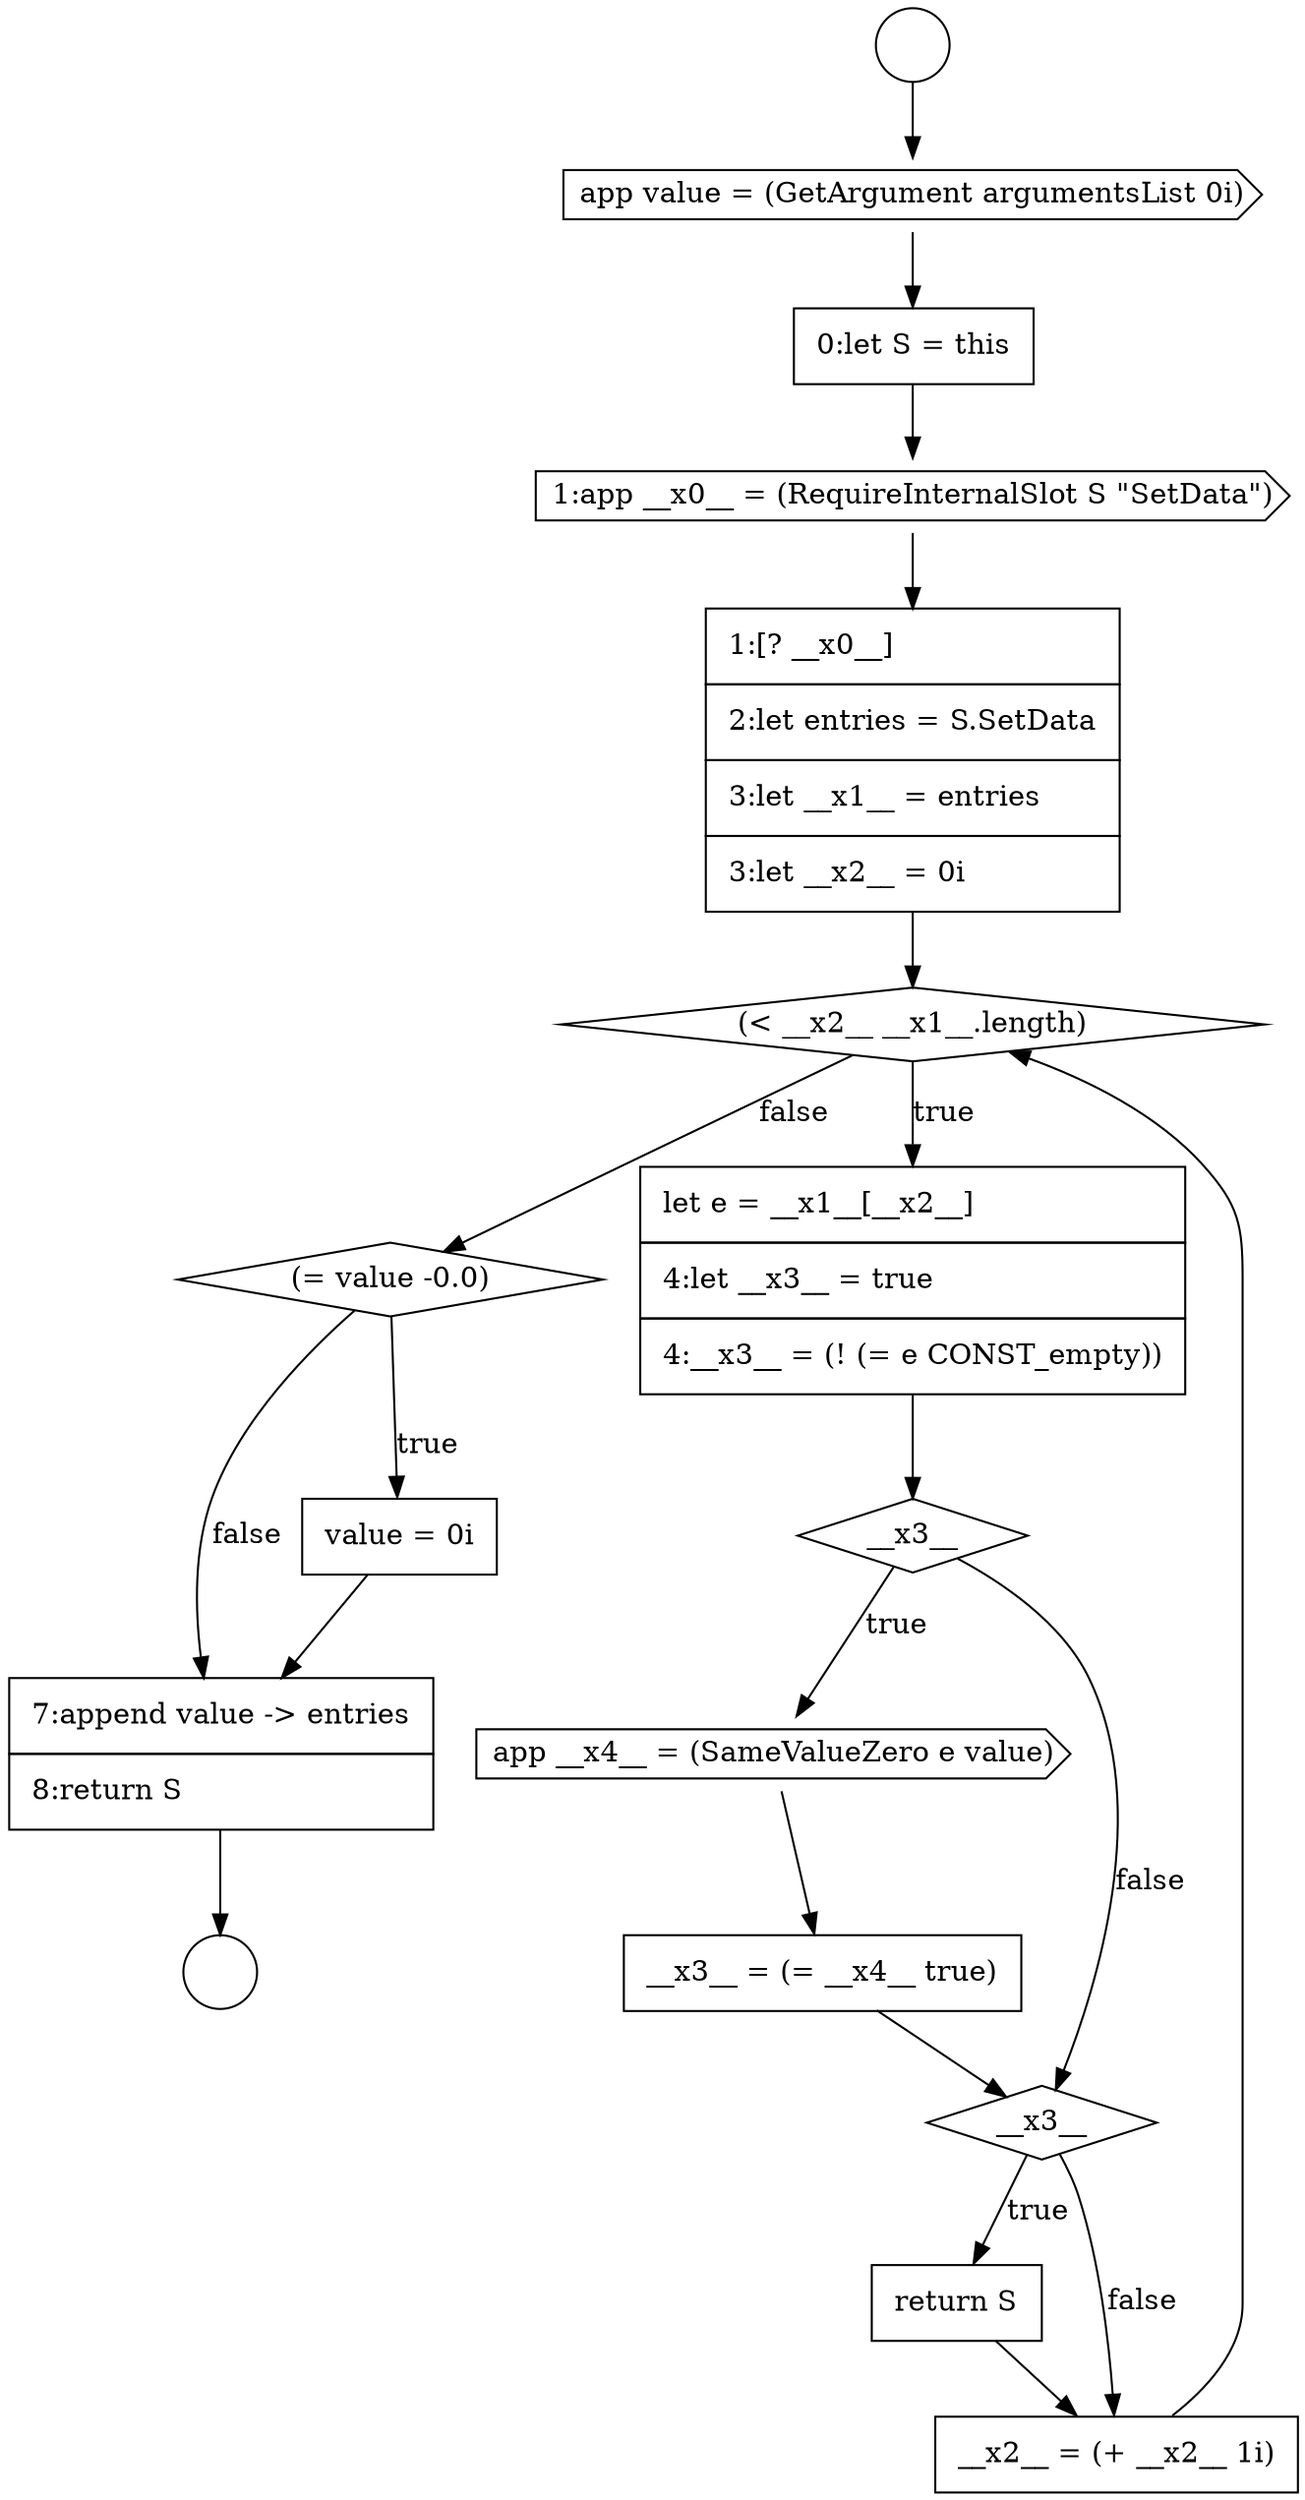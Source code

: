digraph {
  node17473 [shape=cds, label=<<font color="black">1:app __x0__ = (RequireInternalSlot S &quot;SetData&quot;)</font>> color="black" fillcolor="white" style=filled]
  node17475 [shape=diamond, label=<<font color="black">(&lt; __x2__ __x1__.length)</font>> color="black" fillcolor="white" style=filled]
  node17481 [shape=none, margin=0, label=<<font color="black">
    <table border="0" cellborder="1" cellspacing="0" cellpadding="10">
      <tr><td align="left">return S</td></tr>
    </table>
  </font>> color="black" fillcolor="white" style=filled]
  node17485 [shape=none, margin=0, label=<<font color="black">
    <table border="0" cellborder="1" cellspacing="0" cellpadding="10">
      <tr><td align="left">7:append value -&gt; entries</td></tr>
      <tr><td align="left">8:return S</td></tr>
    </table>
  </font>> color="black" fillcolor="white" style=filled]
  node17470 [shape=circle label=" " color="black" fillcolor="white" style=filled]
  node17477 [shape=diamond, label=<<font color="black">__x3__</font>> color="black" fillcolor="white" style=filled]
  node17478 [shape=cds, label=<<font color="black">app __x4__ = (SameValueZero e value)</font>> color="black" fillcolor="white" style=filled]
  node17482 [shape=none, margin=0, label=<<font color="black">
    <table border="0" cellborder="1" cellspacing="0" cellpadding="10">
      <tr><td align="left">__x2__ = (+ __x2__ 1i)</td></tr>
    </table>
  </font>> color="black" fillcolor="white" style=filled]
  node17471 [shape=cds, label=<<font color="black">app value = (GetArgument argumentsList 0i)</font>> color="black" fillcolor="white" style=filled]
  node17480 [shape=diamond, label=<<font color="black">__x3__</font>> color="black" fillcolor="white" style=filled]
  node17472 [shape=none, margin=0, label=<<font color="black">
    <table border="0" cellborder="1" cellspacing="0" cellpadding="10">
      <tr><td align="left">0:let S = this</td></tr>
    </table>
  </font>> color="black" fillcolor="white" style=filled]
  node17483 [shape=diamond, label=<<font color="black">(= value -0.0)</font>> color="black" fillcolor="white" style=filled]
  node17479 [shape=none, margin=0, label=<<font color="black">
    <table border="0" cellborder="1" cellspacing="0" cellpadding="10">
      <tr><td align="left">__x3__ = (= __x4__ true)</td></tr>
    </table>
  </font>> color="black" fillcolor="white" style=filled]
  node17469 [shape=circle label=" " color="black" fillcolor="white" style=filled]
  node17484 [shape=none, margin=0, label=<<font color="black">
    <table border="0" cellborder="1" cellspacing="0" cellpadding="10">
      <tr><td align="left">value = 0i</td></tr>
    </table>
  </font>> color="black" fillcolor="white" style=filled]
  node17474 [shape=none, margin=0, label=<<font color="black">
    <table border="0" cellborder="1" cellspacing="0" cellpadding="10">
      <tr><td align="left">1:[? __x0__]</td></tr>
      <tr><td align="left">2:let entries = S.SetData</td></tr>
      <tr><td align="left">3:let __x1__ = entries</td></tr>
      <tr><td align="left">3:let __x2__ = 0i</td></tr>
    </table>
  </font>> color="black" fillcolor="white" style=filled]
  node17476 [shape=none, margin=0, label=<<font color="black">
    <table border="0" cellborder="1" cellspacing="0" cellpadding="10">
      <tr><td align="left">let e = __x1__[__x2__]</td></tr>
      <tr><td align="left">4:let __x3__ = true</td></tr>
      <tr><td align="left">4:__x3__ = (! (= e CONST_empty))</td></tr>
    </table>
  </font>> color="black" fillcolor="white" style=filled]
  node17475 -> node17476 [label=<<font color="black">true</font>> color="black"]
  node17475 -> node17483 [label=<<font color="black">false</font>> color="black"]
  node17471 -> node17472 [ color="black"]
  node17473 -> node17474 [ color="black"]
  node17472 -> node17473 [ color="black"]
  node17469 -> node17471 [ color="black"]
  node17474 -> node17475 [ color="black"]
  node17484 -> node17485 [ color="black"]
  node17479 -> node17480 [ color="black"]
  node17482 -> node17475 [ color="black"]
  node17478 -> node17479 [ color="black"]
  node17477 -> node17478 [label=<<font color="black">true</font>> color="black"]
  node17477 -> node17480 [label=<<font color="black">false</font>> color="black"]
  node17480 -> node17481 [label=<<font color="black">true</font>> color="black"]
  node17480 -> node17482 [label=<<font color="black">false</font>> color="black"]
  node17483 -> node17484 [label=<<font color="black">true</font>> color="black"]
  node17483 -> node17485 [label=<<font color="black">false</font>> color="black"]
  node17485 -> node17470 [ color="black"]
  node17476 -> node17477 [ color="black"]
  node17481 -> node17482 [ color="black"]
}
